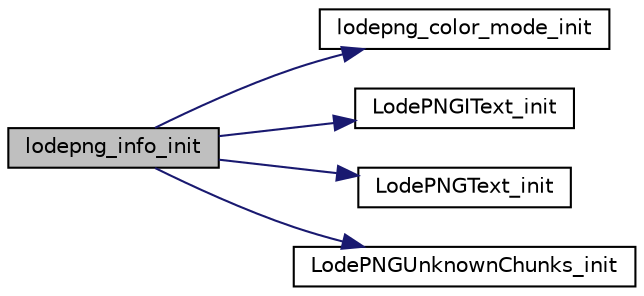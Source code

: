 digraph "lodepng_info_init"
{
 // LATEX_PDF_SIZE
  edge [fontname="Helvetica",fontsize="10",labelfontname="Helvetica",labelfontsize="10"];
  node [fontname="Helvetica",fontsize="10",shape=record];
  rankdir="LR";
  Node1 [label="lodepng_info_init",height=0.2,width=0.4,color="black", fillcolor="grey75", style="filled", fontcolor="black",tooltip=" "];
  Node1 -> Node2 [color="midnightblue",fontsize="10",style="solid",fontname="Helvetica"];
  Node2 [label="lodepng_color_mode_init",height=0.2,width=0.4,color="black", fillcolor="white", style="filled",URL="$lodepng_8cpp.html#a66345d4cdab130c6cbd3166d7a0a5257",tooltip=" "];
  Node1 -> Node3 [color="midnightblue",fontsize="10",style="solid",fontname="Helvetica"];
  Node3 [label="LodePNGIText_init",height=0.2,width=0.4,color="black", fillcolor="white", style="filled",URL="$lodepng_8cpp.html#aa429acf1f7fd6c5325c7c9f389494ccd",tooltip=" "];
  Node1 -> Node4 [color="midnightblue",fontsize="10",style="solid",fontname="Helvetica"];
  Node4 [label="LodePNGText_init",height=0.2,width=0.4,color="black", fillcolor="white", style="filled",URL="$lodepng_8cpp.html#a4f5e10653bafe3ae7f2f7d338901c56b",tooltip=" "];
  Node1 -> Node5 [color="midnightblue",fontsize="10",style="solid",fontname="Helvetica"];
  Node5 [label="LodePNGUnknownChunks_init",height=0.2,width=0.4,color="black", fillcolor="white", style="filled",URL="$lodepng_8cpp.html#a8a9b8e191230b19ebb61a33c3681626a",tooltip=" "];
}

